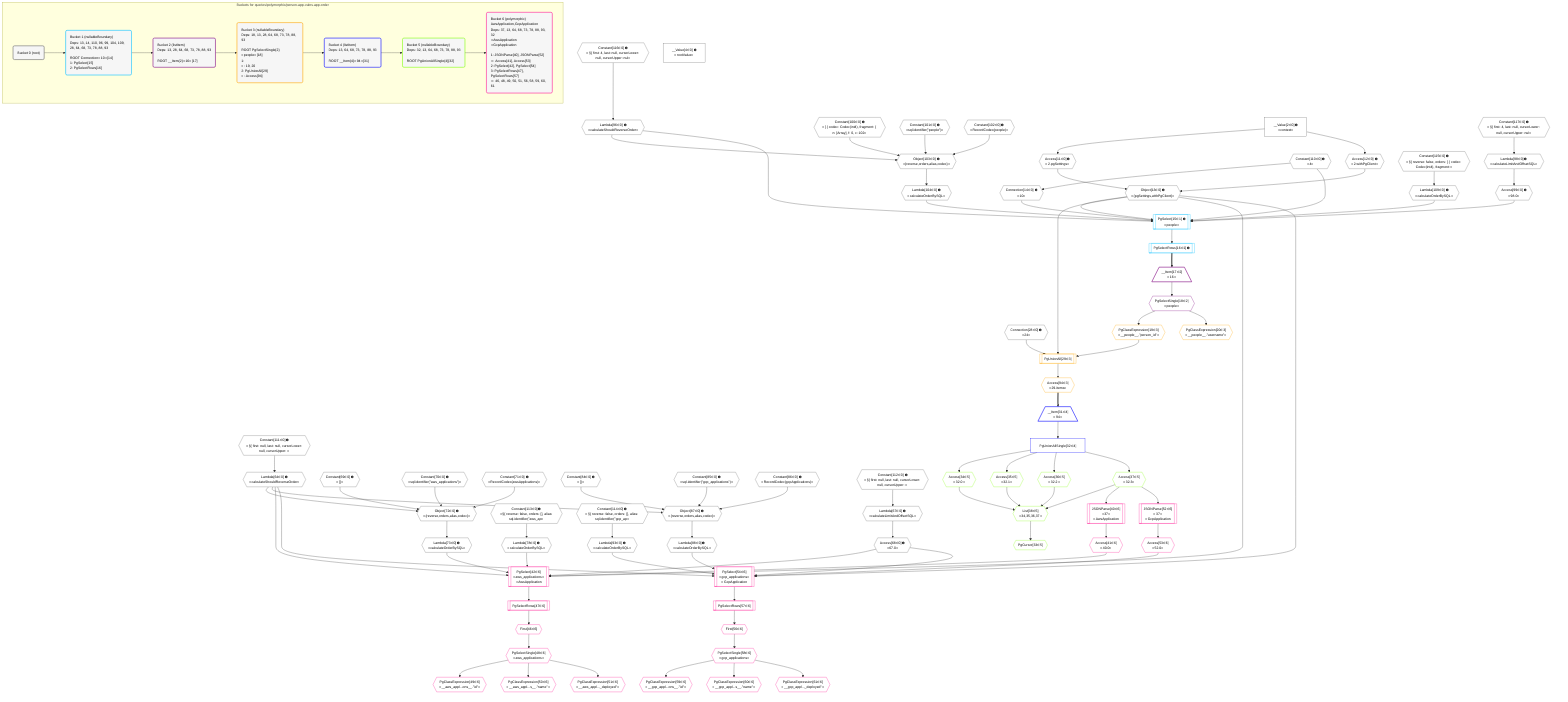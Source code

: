 %%{init: {'themeVariables': { 'fontSize': '12px'}}}%%
graph TD
    classDef path fill:#eee,stroke:#000,color:#000
    classDef plan fill:#fff,stroke-width:1px,color:#000
    classDef itemplan fill:#fff,stroke-width:2px,color:#000
    classDef unbatchedplan fill:#dff,stroke-width:1px,color:#000
    classDef sideeffectplan fill:#fcc,stroke-width:2px,color:#000
    classDef bucket fill:#f6f6f6,color:#000,stroke-width:2px,text-align:left


    %% plan dependencies
    Object72{{"Object[72∈0] ➊<br />ᐸ{reverse,orders,alias,codec}ᐳ"}}:::plan
    Lambda64{{"Lambda[64∈0] ➊<br />ᐸcalculateShouldReverseOrderᐳ"}}:::plan
    Constant69{{"Constant[69∈0] ➊<br />ᐸ[]ᐳ"}}:::plan
    Constant70{{"Constant[70∈0] ➊<br />ᐸsql.identifier(”aws_applications”)ᐳ"}}:::plan
    Constant71{{"Constant[71∈0] ➊<br />ᐸRecordCodec(awsApplications)ᐳ"}}:::plan
    Lambda64 & Constant69 & Constant70 & Constant71 --> Object72
    Object87{{"Object[87∈0] ➊<br />ᐸ{reverse,orders,alias,codec}ᐳ"}}:::plan
    Constant84{{"Constant[84∈0] ➊<br />ᐸ[]ᐳ"}}:::plan
    Constant85{{"Constant[85∈0] ➊<br />ᐸsql.identifier(”gcp_applications”)ᐳ"}}:::plan
    Constant86{{"Constant[86∈0] ➊<br />ᐸRecordCodec(gcpApplications)ᐳ"}}:::plan
    Lambda64 & Constant84 & Constant85 & Constant86 --> Object87
    Object103{{"Object[103∈0] ➊<br />ᐸ{reverse,orders,alias,codec}ᐳ"}}:::plan
    Lambda96{{"Lambda[96∈0] ➊<br />ᐸcalculateShouldReverseOrderᐳ"}}:::plan
    Constant100{{"Constant[100∈0] ➊<br />ᐸ[ { codec: Codec(int4), fragment: { n: [Array], f: 0, c: 102ᐳ"}}:::plan
    Constant101{{"Constant[101∈0] ➊<br />ᐸsql.identifier(”people”)ᐳ"}}:::plan
    Constant102{{"Constant[102∈0] ➊<br />ᐸRecordCodec(people)ᐳ"}}:::plan
    Lambda96 & Constant100 & Constant101 & Constant102 --> Object103
    Object13{{"Object[13∈0] ➊<br />ᐸ{pgSettings,withPgClient}ᐳ"}}:::plan
    Access11{{"Access[11∈0] ➊<br />ᐸ2.pgSettingsᐳ"}}:::plan
    Access12{{"Access[12∈0] ➊<br />ᐸ2.withPgClientᐳ"}}:::plan
    Access11 & Access12 --> Object13
    __Value2["__Value[2∈0] ➊<br />ᐸcontextᐳ"]:::plan
    __Value2 --> Access11
    __Value2 --> Access12
    Connection14{{"Connection[14∈0] ➊<br />ᐸ10ᐳ"}}:::plan
    Constant110{{"Constant[110∈0] ➊<br />ᐸ4ᐳ"}}:::plan
    Constant110 --> Connection14
    Constant111{{"Constant[111∈0] ➊<br />ᐸ§{ first: null, last: null, cursorLower: null, cursorUpper: ᐳ"}}:::plan
    Constant111 --> Lambda64
    Lambda67{{"Lambda[67∈0] ➊<br />ᐸcalculateLimitAndOffsetSQLᐳ"}}:::plan
    Constant112{{"Constant[112∈0] ➊<br />ᐸ§{ first: null, last: null, cursorLower: null, cursorUpper: ᐳ"}}:::plan
    Constant112 --> Lambda67
    Access68{{"Access[68∈0] ➊<br />ᐸ67.0ᐳ"}}:::plan
    Lambda67 --> Access68
    Lambda73{{"Lambda[73∈0] ➊<br />ᐸcalculateOrderBySQLᐳ"}}:::plan
    Object72 --> Lambda73
    Lambda78{{"Lambda[78∈0] ➊<br />ᐸcalculateOrderBySQLᐳ"}}:::plan
    Constant113{{"Constant[113∈0] ➊<br />ᐸ§{ reverse: false, orders: [], alias: sql.identifier(”aws_apᐳ"}}:::plan
    Constant113 --> Lambda78
    Lambda88{{"Lambda[88∈0] ➊<br />ᐸcalculateOrderBySQLᐳ"}}:::plan
    Object87 --> Lambda88
    Lambda93{{"Lambda[93∈0] ➊<br />ᐸcalculateOrderBySQLᐳ"}}:::plan
    Constant114{{"Constant[114∈0] ➊<br />ᐸ§{ reverse: false, orders: [], alias: sql.identifier(”gcp_apᐳ"}}:::plan
    Constant114 --> Lambda93
    Constant116{{"Constant[116∈0] ➊<br />ᐸ§{ first: 4, last: null, cursorLower: null, cursorUpper: nulᐳ"}}:::plan
    Constant116 --> Lambda96
    Lambda98{{"Lambda[98∈0] ➊<br />ᐸcalculateLimitAndOffsetSQLᐳ"}}:::plan
    Constant117{{"Constant[117∈0] ➊<br />ᐸ§{ first: 4, last: null, cursorLower: null, cursorUpper: nulᐳ"}}:::plan
    Constant117 --> Lambda98
    Access99{{"Access[99∈0] ➊<br />ᐸ98.0ᐳ"}}:::plan
    Lambda98 --> Access99
    Lambda104{{"Lambda[104∈0] ➊<br />ᐸcalculateOrderBySQLᐳ"}}:::plan
    Object103 --> Lambda104
    Lambda109{{"Lambda[109∈0] ➊<br />ᐸcalculateOrderBySQLᐳ"}}:::plan
    Constant115{{"Constant[115∈0] ➊<br />ᐸ§{ reverse: false, orders: [ { codec: Codec(int4), fragment:ᐳ"}}:::plan
    Constant115 --> Lambda109
    __Value4["__Value[4∈0] ➊<br />ᐸrootValueᐳ"]:::plan
    Connection28{{"Connection[28∈0] ➊<br />ᐸ24ᐳ"}}:::plan
    PgSelect15[["PgSelect[15∈1] ➊<br />ᐸpeopleᐳ"]]:::plan
    Object13 & Connection14 & Constant110 & Lambda96 & Access99 & Lambda104 & Lambda109 --> PgSelect15
    PgSelectRows16[["PgSelectRows[16∈1] ➊"]]:::plan
    PgSelect15 --> PgSelectRows16
    __Item17[/"__Item[17∈2]<br />ᐸ16ᐳ"\]:::itemplan
    PgSelectRows16 ==> __Item17
    PgSelectSingle18{{"PgSelectSingle[18∈2]<br />ᐸpeopleᐳ"}}:::plan
    __Item17 --> PgSelectSingle18
    PgUnionAll29[["PgUnionAll[29∈3]"]]:::plan
    PgClassExpression19{{"PgClassExpression[19∈3]<br />ᐸ__people__.”person_id”ᐳ"}}:::plan
    Object13 & PgClassExpression19 & Connection28 --> PgUnionAll29
    PgSelectSingle18 --> PgClassExpression19
    PgClassExpression20{{"PgClassExpression[20∈3]<br />ᐸ__people__.”username”ᐳ"}}:::plan
    PgSelectSingle18 --> PgClassExpression20
    Access94{{"Access[94∈3]<br />ᐸ29.itemsᐳ"}}:::plan
    PgUnionAll29 --> Access94
    __Item31[/"__Item[31∈4]<br />ᐸ94ᐳ"\]:::itemplan
    Access94 ==> __Item31
    PgUnionAllSingle32["PgUnionAllSingle[32∈4]"]:::plan
    __Item31 --> PgUnionAllSingle32
    List38{{"List[38∈5]<br />ᐸ34,35,36,37ᐳ"}}:::plan
    Access34{{"Access[34∈5]<br />ᐸ32.0ᐳ"}}:::plan
    Access35{{"Access[35∈5]<br />ᐸ32.1ᐳ"}}:::plan
    Access36{{"Access[36∈5]<br />ᐸ32.2ᐳ"}}:::plan
    Access37{{"Access[37∈5]<br />ᐸ32.3ᐳ"}}:::plan
    Access34 & Access35 & Access36 & Access37 --> List38
    PgCursor33{{"PgCursor[33∈5]"}}:::plan
    List38 --> PgCursor33
    PgUnionAllSingle32 --> Access34
    PgUnionAllSingle32 --> Access35
    PgUnionAllSingle32 --> Access36
    PgUnionAllSingle32 --> Access37
    PgSelect42[["PgSelect[42∈6]<br />ᐸaws_applicationsᐳ<br />ᐳAwsApplication"]]:::plan
    Access41{{"Access[41∈6]<br />ᐸ40.0ᐳ"}}:::plan
    Object13 & Access41 & Lambda64 & Access68 & Lambda73 & Lambda78 --> PgSelect42
    PgSelect54[["PgSelect[54∈6]<br />ᐸgcp_applicationsᐳ<br />ᐳGcpApplication"]]:::plan
    Access53{{"Access[53∈6]<br />ᐸ52.0ᐳ"}}:::plan
    Object13 & Access53 & Lambda64 & Access68 & Lambda88 & Lambda93 --> PgSelect54
    JSONParse40[["JSONParse[40∈6]<br />ᐸ37ᐳ<br />ᐳAwsApplication"]]:::plan
    Access37 --> JSONParse40
    JSONParse40 --> Access41
    First46{{"First[46∈6]"}}:::plan
    PgSelectRows47[["PgSelectRows[47∈6]"]]:::plan
    PgSelectRows47 --> First46
    PgSelect42 --> PgSelectRows47
    PgSelectSingle48{{"PgSelectSingle[48∈6]<br />ᐸaws_applicationsᐳ"}}:::plan
    First46 --> PgSelectSingle48
    PgClassExpression49{{"PgClassExpression[49∈6]<br />ᐸ__aws_appl...ons__.”id”ᐳ"}}:::plan
    PgSelectSingle48 --> PgClassExpression49
    PgClassExpression50{{"PgClassExpression[50∈6]<br />ᐸ__aws_appl...s__.”name”ᐳ"}}:::plan
    PgSelectSingle48 --> PgClassExpression50
    PgClassExpression51{{"PgClassExpression[51∈6]<br />ᐸ__aws_appl..._deployed”ᐳ"}}:::plan
    PgSelectSingle48 --> PgClassExpression51
    JSONParse52[["JSONParse[52∈6]<br />ᐸ37ᐳ<br />ᐳGcpApplication"]]:::plan
    Access37 --> JSONParse52
    JSONParse52 --> Access53
    First56{{"First[56∈6]"}}:::plan
    PgSelectRows57[["PgSelectRows[57∈6]"]]:::plan
    PgSelectRows57 --> First56
    PgSelect54 --> PgSelectRows57
    PgSelectSingle58{{"PgSelectSingle[58∈6]<br />ᐸgcp_applicationsᐳ"}}:::plan
    First56 --> PgSelectSingle58
    PgClassExpression59{{"PgClassExpression[59∈6]<br />ᐸ__gcp_appl...ons__.”id”ᐳ"}}:::plan
    PgSelectSingle58 --> PgClassExpression59
    PgClassExpression60{{"PgClassExpression[60∈6]<br />ᐸ__gcp_appl...s__.”name”ᐳ"}}:::plan
    PgSelectSingle58 --> PgClassExpression60
    PgClassExpression61{{"PgClassExpression[61∈6]<br />ᐸ__gcp_appl..._deployed”ᐳ"}}:::plan
    PgSelectSingle58 --> PgClassExpression61

    %% define steps

    subgraph "Buckets for queries/polymorphic/person-app-vulns.app-order"
    Bucket0("Bucket 0 (root)"):::bucket
    classDef bucket0 stroke:#696969
    class Bucket0,__Value2,__Value4,Access11,Access12,Object13,Connection14,Connection28,Lambda64,Lambda67,Access68,Constant69,Constant70,Constant71,Object72,Lambda73,Lambda78,Constant84,Constant85,Constant86,Object87,Lambda88,Lambda93,Lambda96,Lambda98,Access99,Constant100,Constant101,Constant102,Object103,Lambda104,Lambda109,Constant110,Constant111,Constant112,Constant113,Constant114,Constant115,Constant116,Constant117 bucket0
    Bucket1("Bucket 1 (nullableBoundary)<br />Deps: 13, 14, 110, 96, 99, 104, 109, 28, 64, 68, 73, 78, 88, 93<br /><br />ROOT Connectionᐸ10ᐳ[14]<br />1: PgSelect[15]<br />2: PgSelectRows[16]"):::bucket
    classDef bucket1 stroke:#00bfff
    class Bucket1,PgSelect15,PgSelectRows16 bucket1
    Bucket2("Bucket 2 (listItem)<br />Deps: 13, 28, 64, 68, 73, 78, 88, 93<br /><br />ROOT __Item{2}ᐸ16ᐳ[17]"):::bucket
    classDef bucket2 stroke:#7f007f
    class Bucket2,__Item17,PgSelectSingle18 bucket2
    Bucket3("Bucket 3 (nullableBoundary)<br />Deps: 18, 13, 28, 64, 68, 73, 78, 88, 93<br /><br />ROOT PgSelectSingle{2}ᐸpeopleᐳ[18]<br />1: <br />ᐳ: 19, 20<br />2: PgUnionAll[29]<br />ᐳ: Access[94]"):::bucket
    classDef bucket3 stroke:#ffa500
    class Bucket3,PgClassExpression19,PgClassExpression20,PgUnionAll29,Access94 bucket3
    Bucket4("Bucket 4 (listItem)<br />Deps: 13, 64, 68, 73, 78, 88, 93<br /><br />ROOT __Item{4}ᐸ94ᐳ[31]"):::bucket
    classDef bucket4 stroke:#0000ff
    class Bucket4,__Item31,PgUnionAllSingle32 bucket4
    Bucket5("Bucket 5 (nullableBoundary)<br />Deps: 32, 13, 64, 68, 73, 78, 88, 93<br /><br />ROOT PgUnionAllSingle{4}[32]"):::bucket
    classDef bucket5 stroke:#7fff00
    class Bucket5,PgCursor33,Access34,Access35,Access36,Access37,List38 bucket5
    Bucket6("Bucket 6 (polymorphic)<br />AwsApplication,GcpApplication<br />Deps: 37, 13, 64, 68, 73, 78, 88, 93, 32<br />ᐳAwsApplication<br />ᐳGcpApplication<br /><br />1: JSONParse[40], JSONParse[52]<br />ᐳ: Access[41], Access[53]<br />2: PgSelect[42], PgSelect[54]<br />3: PgSelectRows[47], PgSelectRows[57]<br />ᐳ: 46, 48, 49, 50, 51, 56, 58, 59, 60, 61"):::bucket
    classDef bucket6 stroke:#ff1493
    class Bucket6,JSONParse40,Access41,PgSelect42,First46,PgSelectRows47,PgSelectSingle48,PgClassExpression49,PgClassExpression50,PgClassExpression51,JSONParse52,Access53,PgSelect54,First56,PgSelectRows57,PgSelectSingle58,PgClassExpression59,PgClassExpression60,PgClassExpression61 bucket6
    Bucket0 --> Bucket1
    Bucket1 --> Bucket2
    Bucket2 --> Bucket3
    Bucket3 --> Bucket4
    Bucket4 --> Bucket5
    Bucket5 --> Bucket6
    end